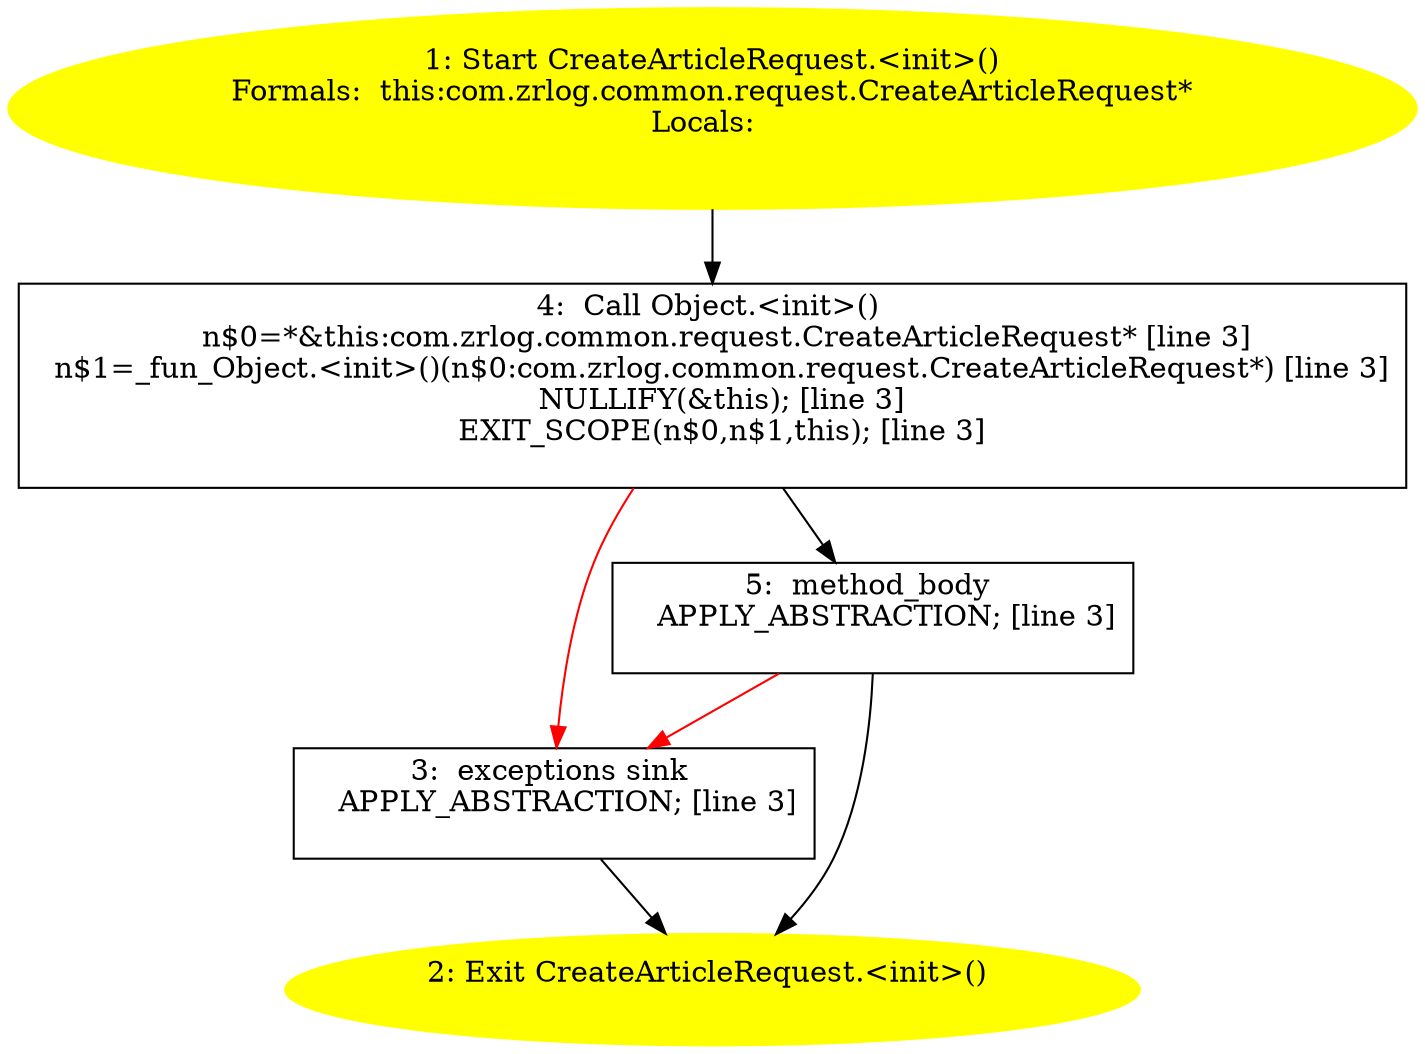 /* @generated */
digraph cfg {
"com.zrlog.common.request.CreateArticleRequest.<init>().6ff550de10a7140e5a6e45ea7ef6ae36_1" [label="1: Start CreateArticleRequest.<init>()\nFormals:  this:com.zrlog.common.request.CreateArticleRequest*\nLocals:  \n  " color=yellow style=filled]
	

	 "com.zrlog.common.request.CreateArticleRequest.<init>().6ff550de10a7140e5a6e45ea7ef6ae36_1" -> "com.zrlog.common.request.CreateArticleRequest.<init>().6ff550de10a7140e5a6e45ea7ef6ae36_4" ;
"com.zrlog.common.request.CreateArticleRequest.<init>().6ff550de10a7140e5a6e45ea7ef6ae36_2" [label="2: Exit CreateArticleRequest.<init>() \n  " color=yellow style=filled]
	

"com.zrlog.common.request.CreateArticleRequest.<init>().6ff550de10a7140e5a6e45ea7ef6ae36_3" [label="3:  exceptions sink \n   APPLY_ABSTRACTION; [line 3]\n " shape="box"]
	

	 "com.zrlog.common.request.CreateArticleRequest.<init>().6ff550de10a7140e5a6e45ea7ef6ae36_3" -> "com.zrlog.common.request.CreateArticleRequest.<init>().6ff550de10a7140e5a6e45ea7ef6ae36_2" ;
"com.zrlog.common.request.CreateArticleRequest.<init>().6ff550de10a7140e5a6e45ea7ef6ae36_4" [label="4:  Call Object.<init>() \n   n$0=*&this:com.zrlog.common.request.CreateArticleRequest* [line 3]\n  n$1=_fun_Object.<init>()(n$0:com.zrlog.common.request.CreateArticleRequest*) [line 3]\n  NULLIFY(&this); [line 3]\n  EXIT_SCOPE(n$0,n$1,this); [line 3]\n " shape="box"]
	

	 "com.zrlog.common.request.CreateArticleRequest.<init>().6ff550de10a7140e5a6e45ea7ef6ae36_4" -> "com.zrlog.common.request.CreateArticleRequest.<init>().6ff550de10a7140e5a6e45ea7ef6ae36_5" ;
	 "com.zrlog.common.request.CreateArticleRequest.<init>().6ff550de10a7140e5a6e45ea7ef6ae36_4" -> "com.zrlog.common.request.CreateArticleRequest.<init>().6ff550de10a7140e5a6e45ea7ef6ae36_3" [color="red" ];
"com.zrlog.common.request.CreateArticleRequest.<init>().6ff550de10a7140e5a6e45ea7ef6ae36_5" [label="5:  method_body \n   APPLY_ABSTRACTION; [line 3]\n " shape="box"]
	

	 "com.zrlog.common.request.CreateArticleRequest.<init>().6ff550de10a7140e5a6e45ea7ef6ae36_5" -> "com.zrlog.common.request.CreateArticleRequest.<init>().6ff550de10a7140e5a6e45ea7ef6ae36_2" ;
	 "com.zrlog.common.request.CreateArticleRequest.<init>().6ff550de10a7140e5a6e45ea7ef6ae36_5" -> "com.zrlog.common.request.CreateArticleRequest.<init>().6ff550de10a7140e5a6e45ea7ef6ae36_3" [color="red" ];
}
